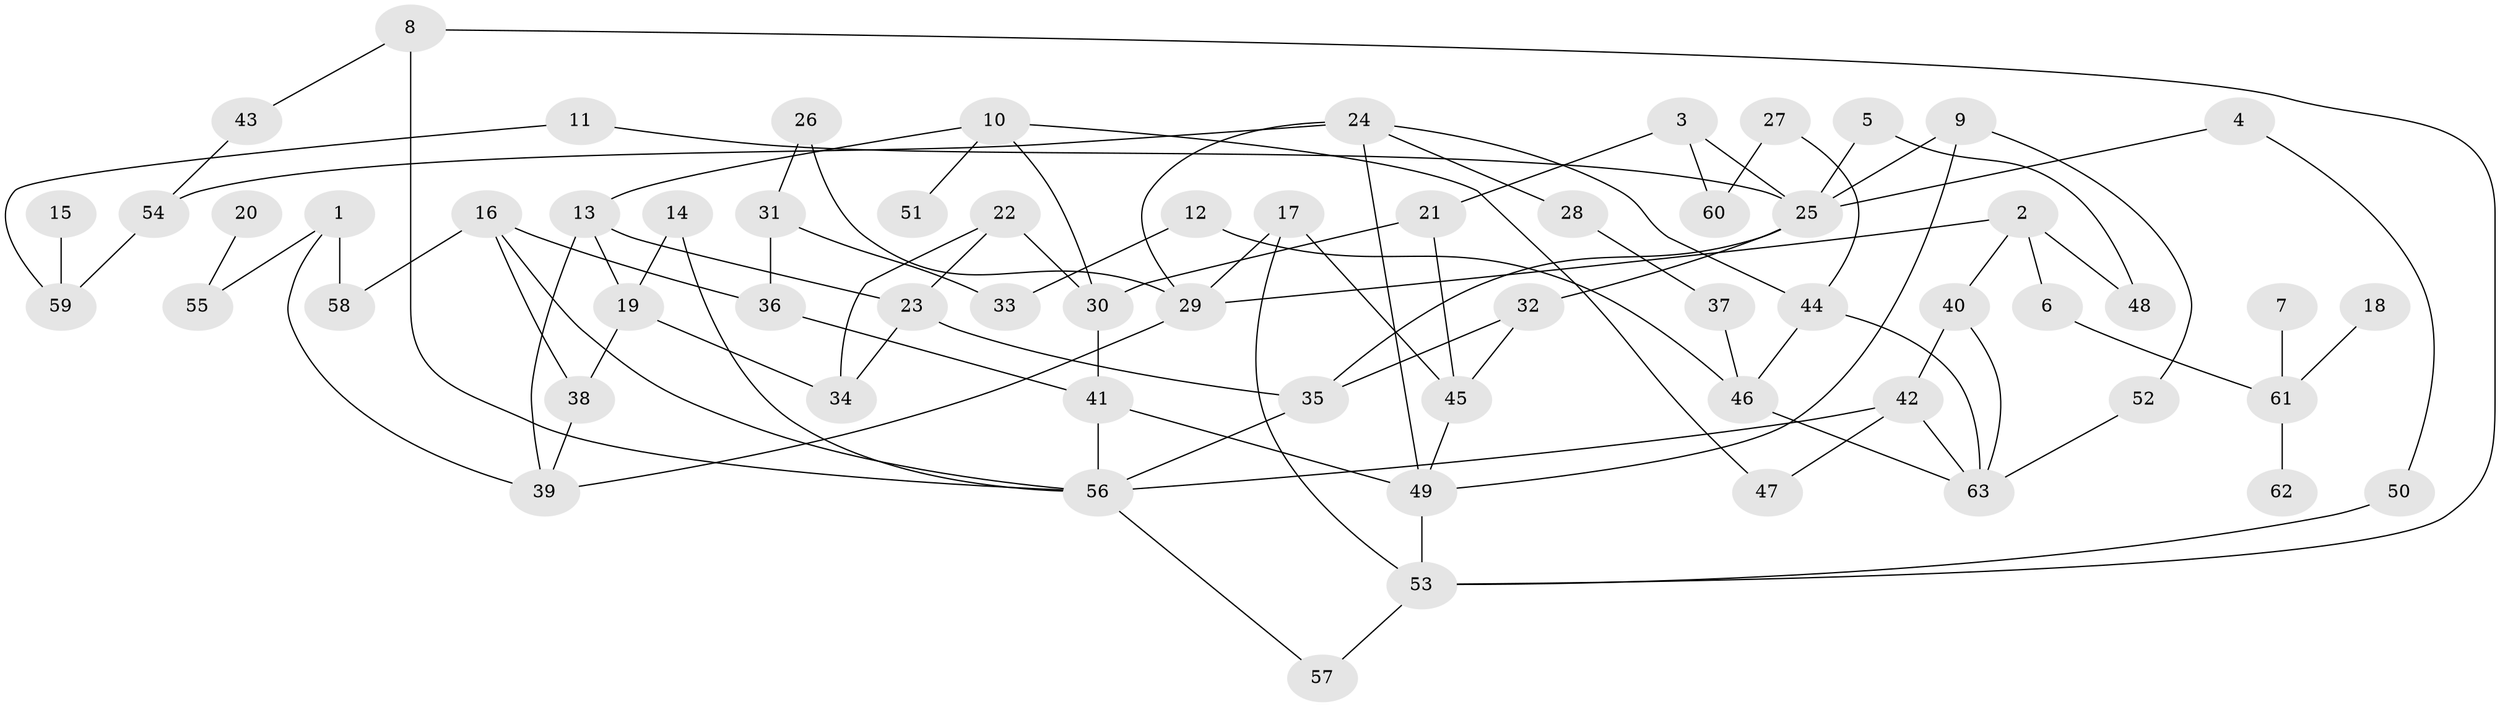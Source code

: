// Generated by graph-tools (version 1.1) at 2025/00/03/09/25 03:00:44]
// undirected, 63 vertices, 95 edges
graph export_dot {
graph [start="1"]
  node [color=gray90,style=filled];
  1;
  2;
  3;
  4;
  5;
  6;
  7;
  8;
  9;
  10;
  11;
  12;
  13;
  14;
  15;
  16;
  17;
  18;
  19;
  20;
  21;
  22;
  23;
  24;
  25;
  26;
  27;
  28;
  29;
  30;
  31;
  32;
  33;
  34;
  35;
  36;
  37;
  38;
  39;
  40;
  41;
  42;
  43;
  44;
  45;
  46;
  47;
  48;
  49;
  50;
  51;
  52;
  53;
  54;
  55;
  56;
  57;
  58;
  59;
  60;
  61;
  62;
  63;
  1 -- 39;
  1 -- 55;
  1 -- 58;
  2 -- 6;
  2 -- 29;
  2 -- 40;
  2 -- 48;
  3 -- 21;
  3 -- 25;
  3 -- 60;
  4 -- 25;
  4 -- 50;
  5 -- 25;
  5 -- 48;
  6 -- 61;
  7 -- 61;
  8 -- 43;
  8 -- 53;
  8 -- 56;
  9 -- 25;
  9 -- 49;
  9 -- 52;
  10 -- 13;
  10 -- 30;
  10 -- 47;
  10 -- 51;
  11 -- 25;
  11 -- 59;
  12 -- 33;
  12 -- 46;
  13 -- 19;
  13 -- 23;
  13 -- 39;
  14 -- 19;
  14 -- 56;
  15 -- 59;
  16 -- 36;
  16 -- 38;
  16 -- 56;
  16 -- 58;
  17 -- 29;
  17 -- 45;
  17 -- 53;
  18 -- 61;
  19 -- 34;
  19 -- 38;
  20 -- 55;
  21 -- 30;
  21 -- 45;
  22 -- 23;
  22 -- 30;
  22 -- 34;
  23 -- 34;
  23 -- 35;
  24 -- 28;
  24 -- 29;
  24 -- 44;
  24 -- 49;
  24 -- 54;
  25 -- 32;
  25 -- 35;
  26 -- 29;
  26 -- 31;
  27 -- 44;
  27 -- 60;
  28 -- 37;
  29 -- 39;
  30 -- 41;
  31 -- 33;
  31 -- 36;
  32 -- 35;
  32 -- 45;
  35 -- 56;
  36 -- 41;
  37 -- 46;
  38 -- 39;
  40 -- 42;
  40 -- 63;
  41 -- 49;
  41 -- 56;
  42 -- 47;
  42 -- 56;
  42 -- 63;
  43 -- 54;
  44 -- 46;
  44 -- 63;
  45 -- 49;
  46 -- 63;
  49 -- 53;
  50 -- 53;
  52 -- 63;
  53 -- 57;
  54 -- 59;
  56 -- 57;
  61 -- 62;
}

